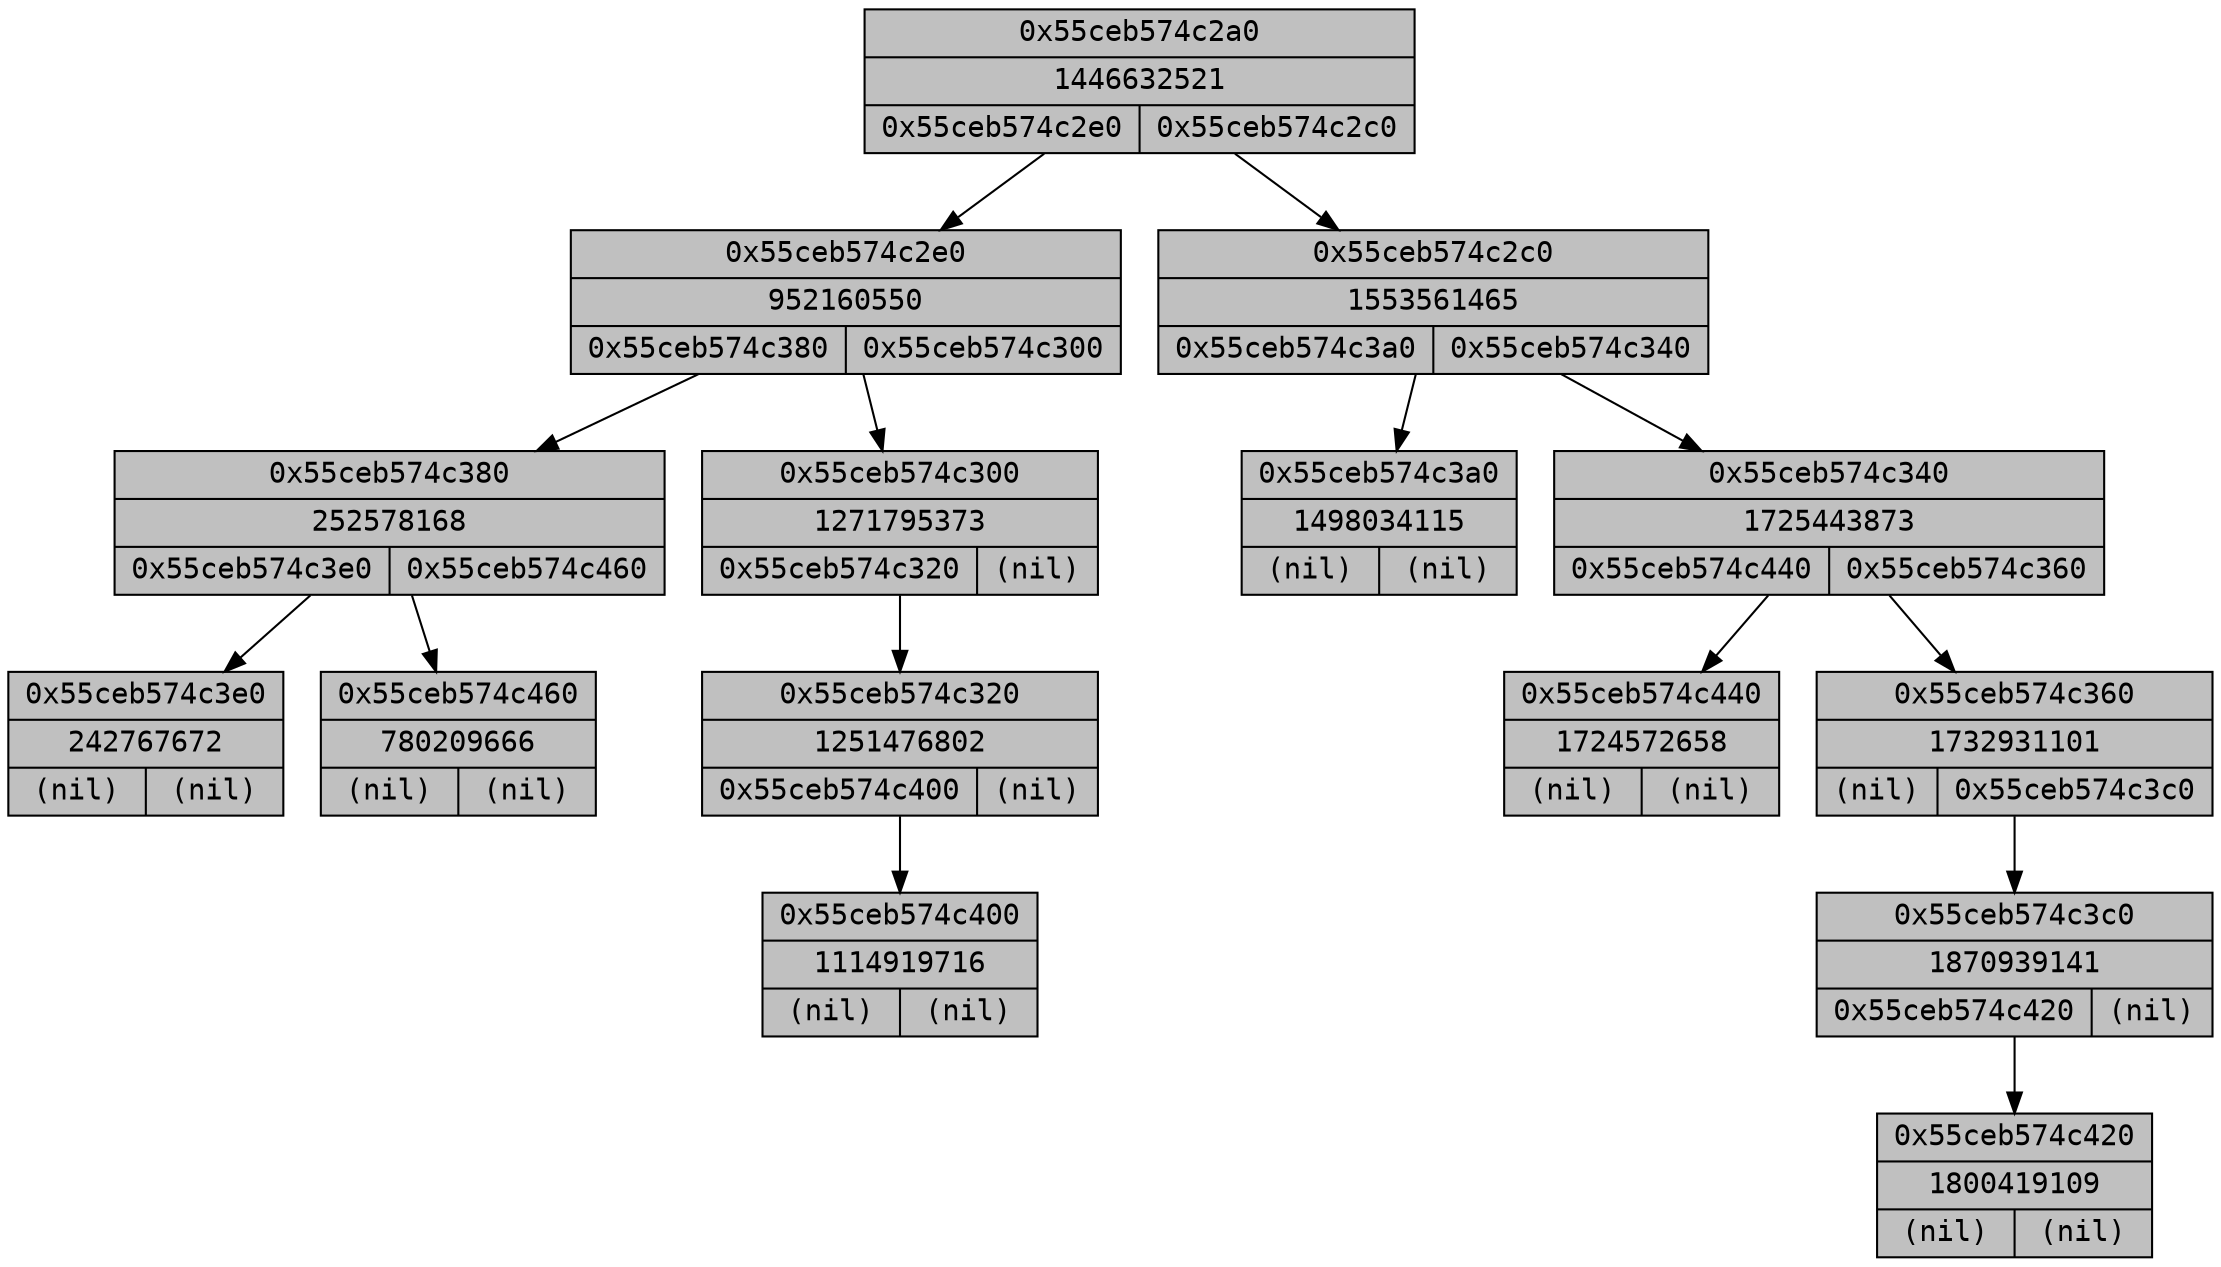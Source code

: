 digraph G
{
  node
  [
    fontname=Monospace
    shape=record
    style=filled
    fillcolor=grey
  ];
  "0x55ceb574c3e0" [label="{0x55ceb574c3e0|242767672|{(nil)|(nil)}}"];
  "0x55ceb574c380" [label="{0x55ceb574c380|252578168|{0x55ceb574c3e0|0x55ceb574c460}}"];
  "0x55ceb574c380" -> "0x55ceb574c3e0";
  "0x55ceb574c380" -> "0x55ceb574c460";
  "0x55ceb574c460" [label="{0x55ceb574c460|780209666|{(nil)|(nil)}}"];
  "0x55ceb574c2e0" [label="{0x55ceb574c2e0|952160550|{0x55ceb574c380|0x55ceb574c300}}"];
  "0x55ceb574c2e0" -> "0x55ceb574c380";
  "0x55ceb574c2e0" -> "0x55ceb574c300";
  "0x55ceb574c400" [label="{0x55ceb574c400|1114919716|{(nil)|(nil)}}"];
  "0x55ceb574c320" [label="{0x55ceb574c320|1251476802|{0x55ceb574c400|(nil)}}"];
  "0x55ceb574c320" -> "0x55ceb574c400";
  "0x55ceb574c300" [label="{0x55ceb574c300|1271795373|{0x55ceb574c320|(nil)}}"];
  "0x55ceb574c300" -> "0x55ceb574c320";
  "0x55ceb574c2a0" [label="{0x55ceb574c2a0|1446632521|{0x55ceb574c2e0|0x55ceb574c2c0}}"];
  "0x55ceb574c2a0" -> "0x55ceb574c2e0";
  "0x55ceb574c2a0" -> "0x55ceb574c2c0";
  "0x55ceb574c3a0" [label="{0x55ceb574c3a0|1498034115|{(nil)|(nil)}}"];
  "0x55ceb574c2c0" [label="{0x55ceb574c2c0|1553561465|{0x55ceb574c3a0|0x55ceb574c340}}"];
  "0x55ceb574c2c0" -> "0x55ceb574c3a0";
  "0x55ceb574c2c0" -> "0x55ceb574c340";
  "0x55ceb574c440" [label="{0x55ceb574c440|1724572658|{(nil)|(nil)}}"];
  "0x55ceb574c340" [label="{0x55ceb574c340|1725443873|{0x55ceb574c440|0x55ceb574c360}}"];
  "0x55ceb574c340" -> "0x55ceb574c440";
  "0x55ceb574c340" -> "0x55ceb574c360";
  "0x55ceb574c360" [label="{0x55ceb574c360|1732931101|{(nil)|0x55ceb574c3c0}}"];
  "0x55ceb574c360" -> "0x55ceb574c3c0";
  "0x55ceb574c420" [label="{0x55ceb574c420|1800419109|{(nil)|(nil)}}"];
  "0x55ceb574c3c0" [label="{0x55ceb574c3c0|1870939141|{0x55ceb574c420|(nil)}}"];
  "0x55ceb574c3c0" -> "0x55ceb574c420";
}
